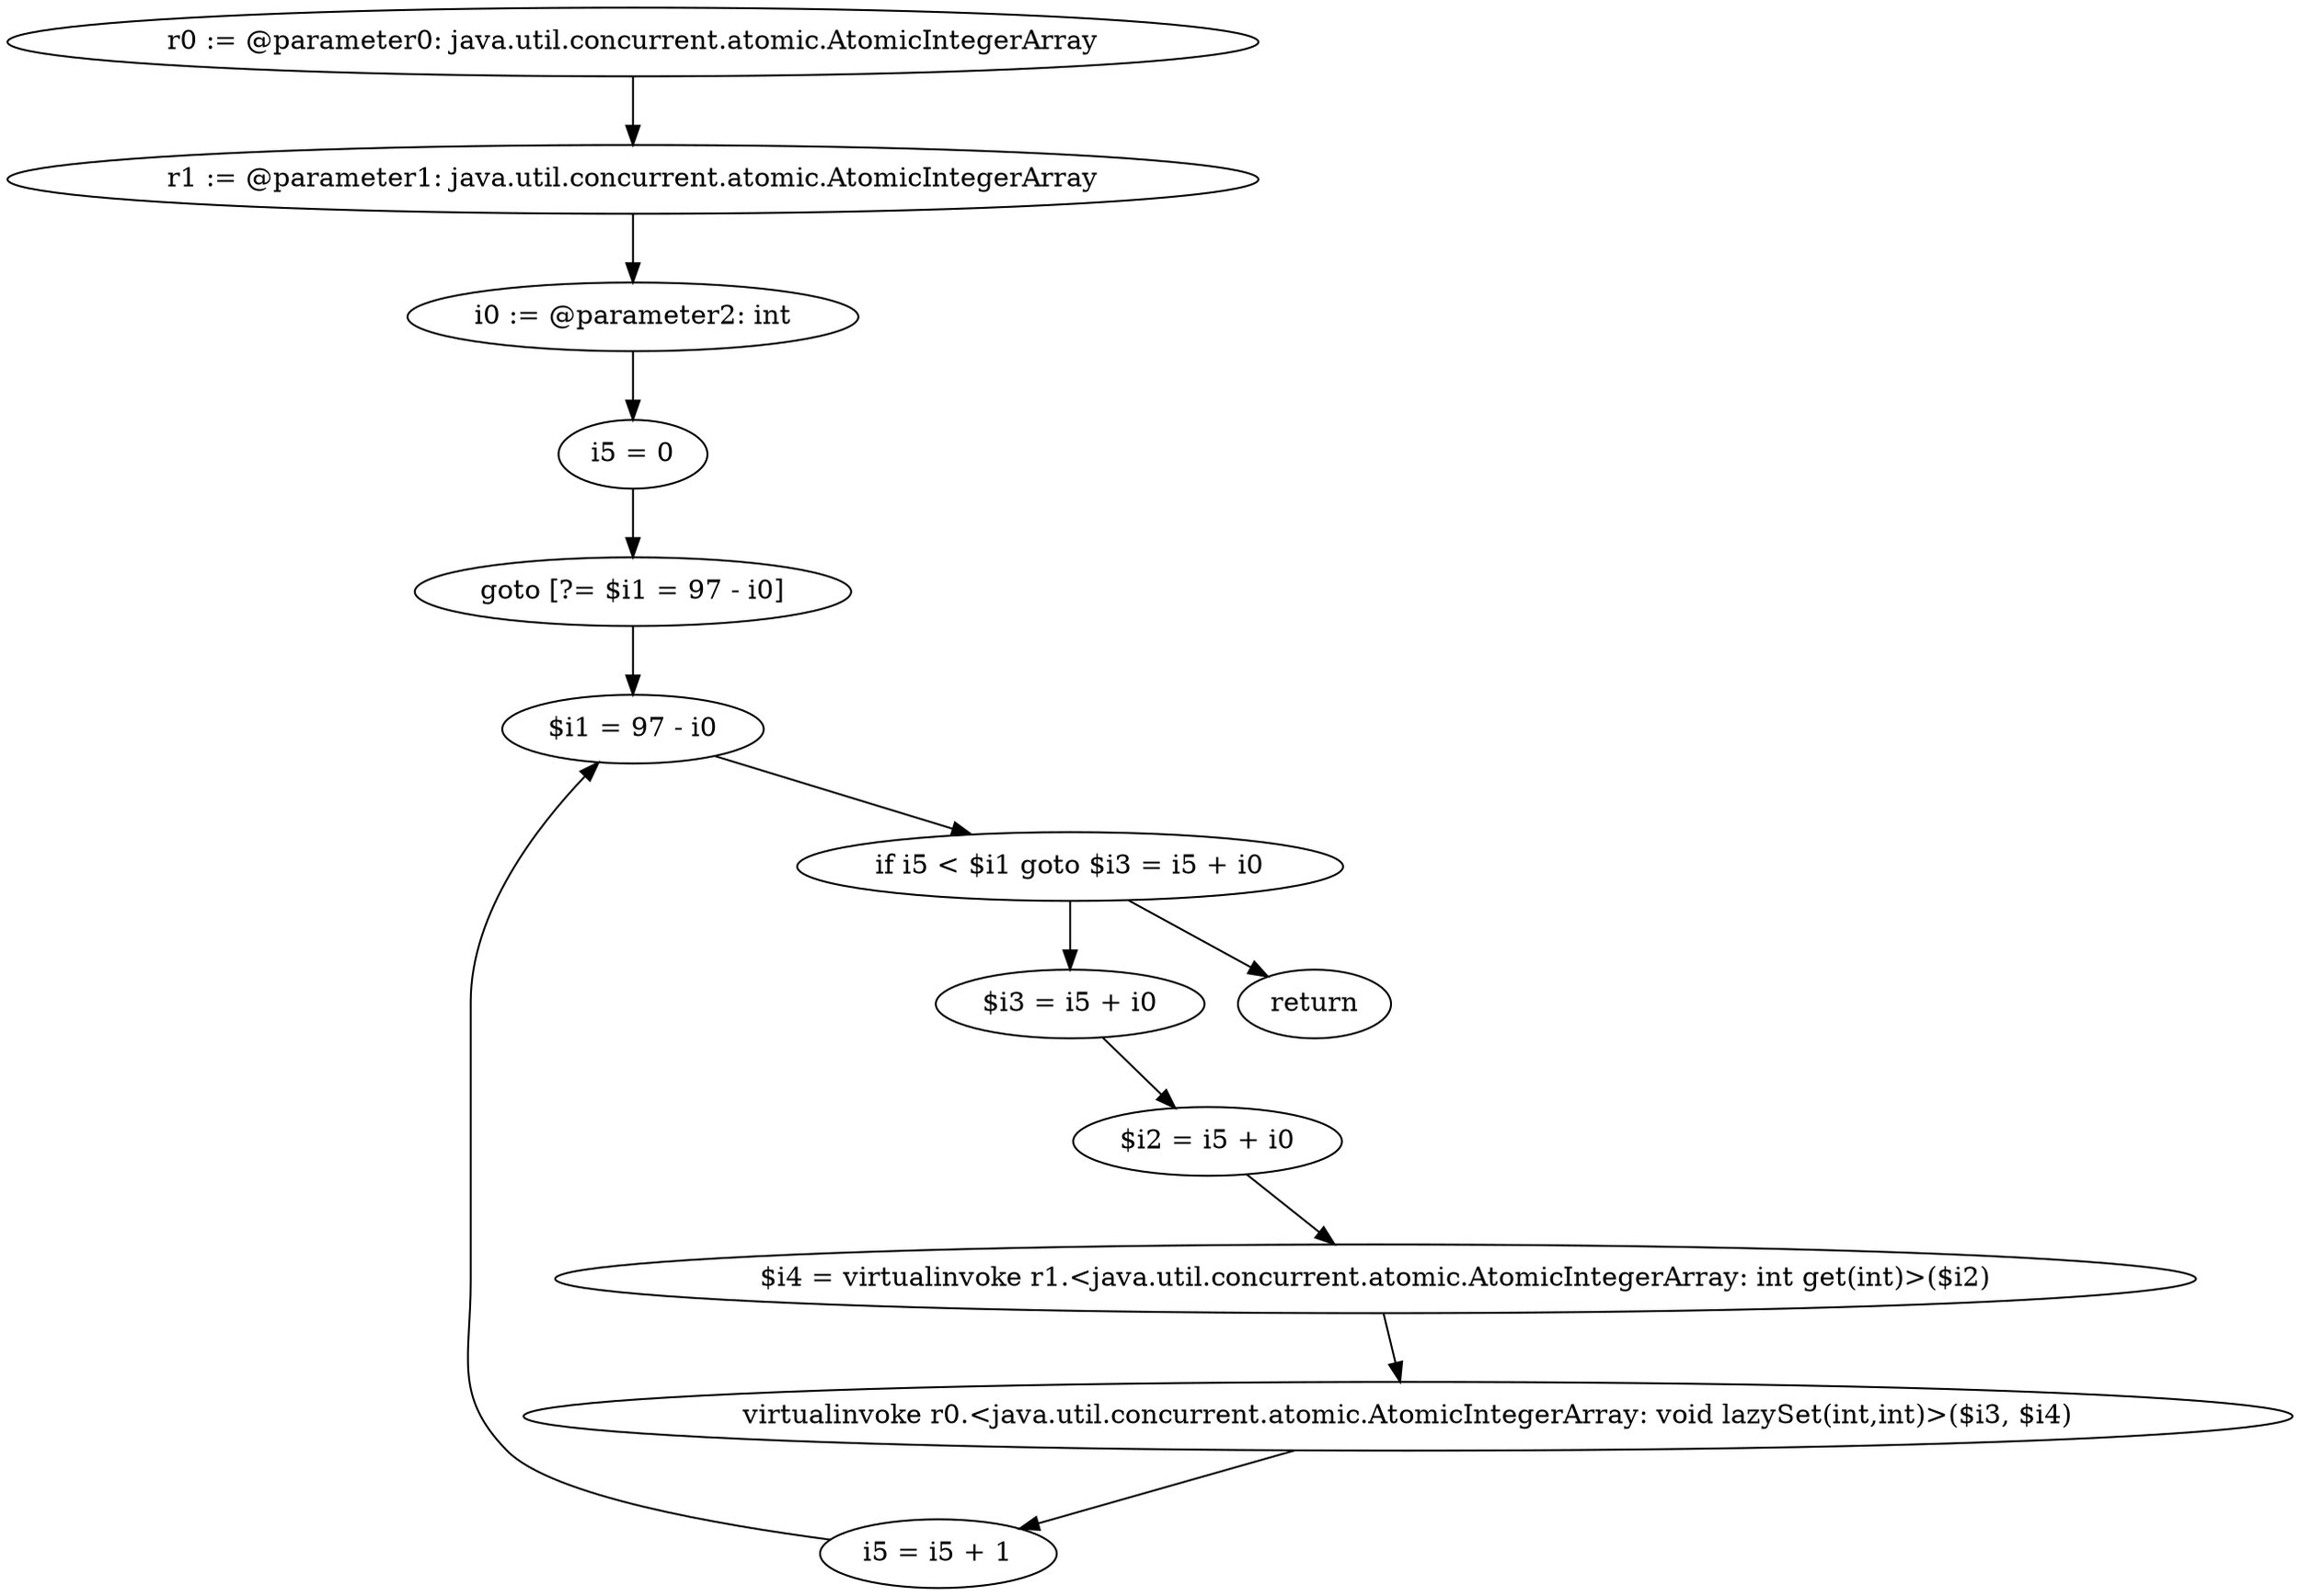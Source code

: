 digraph "unitGraph" {
    "r0 := @parameter0: java.util.concurrent.atomic.AtomicIntegerArray"
    "r1 := @parameter1: java.util.concurrent.atomic.AtomicIntegerArray"
    "i0 := @parameter2: int"
    "i5 = 0"
    "goto [?= $i1 = 97 - i0]"
    "$i3 = i5 + i0"
    "$i2 = i5 + i0"
    "$i4 = virtualinvoke r1.<java.util.concurrent.atomic.AtomicIntegerArray: int get(int)>($i2)"
    "virtualinvoke r0.<java.util.concurrent.atomic.AtomicIntegerArray: void lazySet(int,int)>($i3, $i4)"
    "i5 = i5 + 1"
    "$i1 = 97 - i0"
    "if i5 < $i1 goto $i3 = i5 + i0"
    "return"
    "r0 := @parameter0: java.util.concurrent.atomic.AtomicIntegerArray"->"r1 := @parameter1: java.util.concurrent.atomic.AtomicIntegerArray";
    "r1 := @parameter1: java.util.concurrent.atomic.AtomicIntegerArray"->"i0 := @parameter2: int";
    "i0 := @parameter2: int"->"i5 = 0";
    "i5 = 0"->"goto [?= $i1 = 97 - i0]";
    "goto [?= $i1 = 97 - i0]"->"$i1 = 97 - i0";
    "$i3 = i5 + i0"->"$i2 = i5 + i0";
    "$i2 = i5 + i0"->"$i4 = virtualinvoke r1.<java.util.concurrent.atomic.AtomicIntegerArray: int get(int)>($i2)";
    "$i4 = virtualinvoke r1.<java.util.concurrent.atomic.AtomicIntegerArray: int get(int)>($i2)"->"virtualinvoke r0.<java.util.concurrent.atomic.AtomicIntegerArray: void lazySet(int,int)>($i3, $i4)";
    "virtualinvoke r0.<java.util.concurrent.atomic.AtomicIntegerArray: void lazySet(int,int)>($i3, $i4)"->"i5 = i5 + 1";
    "i5 = i5 + 1"->"$i1 = 97 - i0";
    "$i1 = 97 - i0"->"if i5 < $i1 goto $i3 = i5 + i0";
    "if i5 < $i1 goto $i3 = i5 + i0"->"return";
    "if i5 < $i1 goto $i3 = i5 + i0"->"$i3 = i5 + i0";
}
